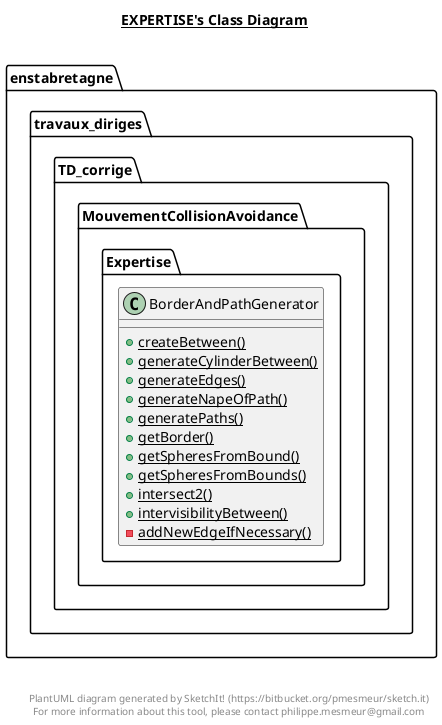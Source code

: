 @startuml

title __EXPERTISE's Class Diagram__\n

  namespace enstabretagne.travaux_diriges.TD_corrige.MouvementCollisionAvoidance {
    namespace Expertise {
      class enstabretagne.travaux_diriges.TD_corrige.MouvementCollisionAvoidance.Expertise.BorderAndPathGenerator {
          {static} + createBetween()
          {static} + generateCylinderBetween()
          {static} + generateEdges()
          {static} + generateNapeOfPath()
          {static} + generatePaths()
          {static} + getBorder()
          {static} + getSpheresFromBound()
          {static} + getSpheresFromBounds()
          {static} + intersect2()
          {static} + intervisibilityBetween()
          {static} - addNewEdgeIfNecessary()
      }
    }
  }
  



right footer


PlantUML diagram generated by SketchIt! (https://bitbucket.org/pmesmeur/sketch.it)
For more information about this tool, please contact philippe.mesmeur@gmail.com
endfooter

@enduml
